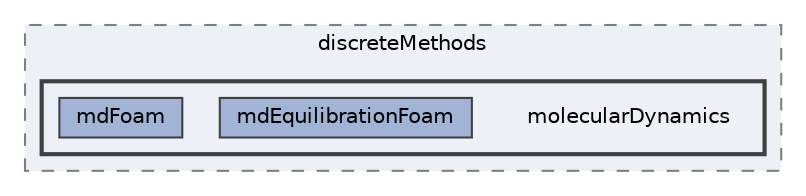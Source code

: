 digraph "applications/solvers/discreteMethods/molecularDynamics"
{
 // LATEX_PDF_SIZE
  bgcolor="transparent";
  edge [fontname=Helvetica,fontsize=10,labelfontname=Helvetica,labelfontsize=10];
  node [fontname=Helvetica,fontsize=10,shape=box,height=0.2,width=0.4];
  compound=true
  subgraph clusterdir_8a605ff3c0e2dfbb6b998066c93429d7 {
    graph [ bgcolor="#edf0f7", pencolor="grey50", label="discreteMethods", fontname=Helvetica,fontsize=10 style="filled,dashed", URL="dir_8a605ff3c0e2dfbb6b998066c93429d7.html",tooltip=""]
  subgraph clusterdir_d7710ebd646f354d1444cb29608ef4d3 {
    graph [ bgcolor="#edf0f7", pencolor="grey25", label="", fontname=Helvetica,fontsize=10 style="filled,bold", URL="dir_d7710ebd646f354d1444cb29608ef4d3.html",tooltip=""]
    dir_d7710ebd646f354d1444cb29608ef4d3 [shape=plaintext, label="molecularDynamics"];
  dir_b12d562f808928f8e1857197fffa3bae [label="mdEquilibrationFoam", fillcolor="#a2b4d6", color="grey25", style="filled", URL="dir_b12d562f808928f8e1857197fffa3bae.html",tooltip=""];
  dir_aae9c1625c2b368191859dedb07a3a55 [label="mdFoam", fillcolor="#a2b4d6", color="grey25", style="filled", URL="dir_aae9c1625c2b368191859dedb07a3a55.html",tooltip=""];
  }
  }
}
